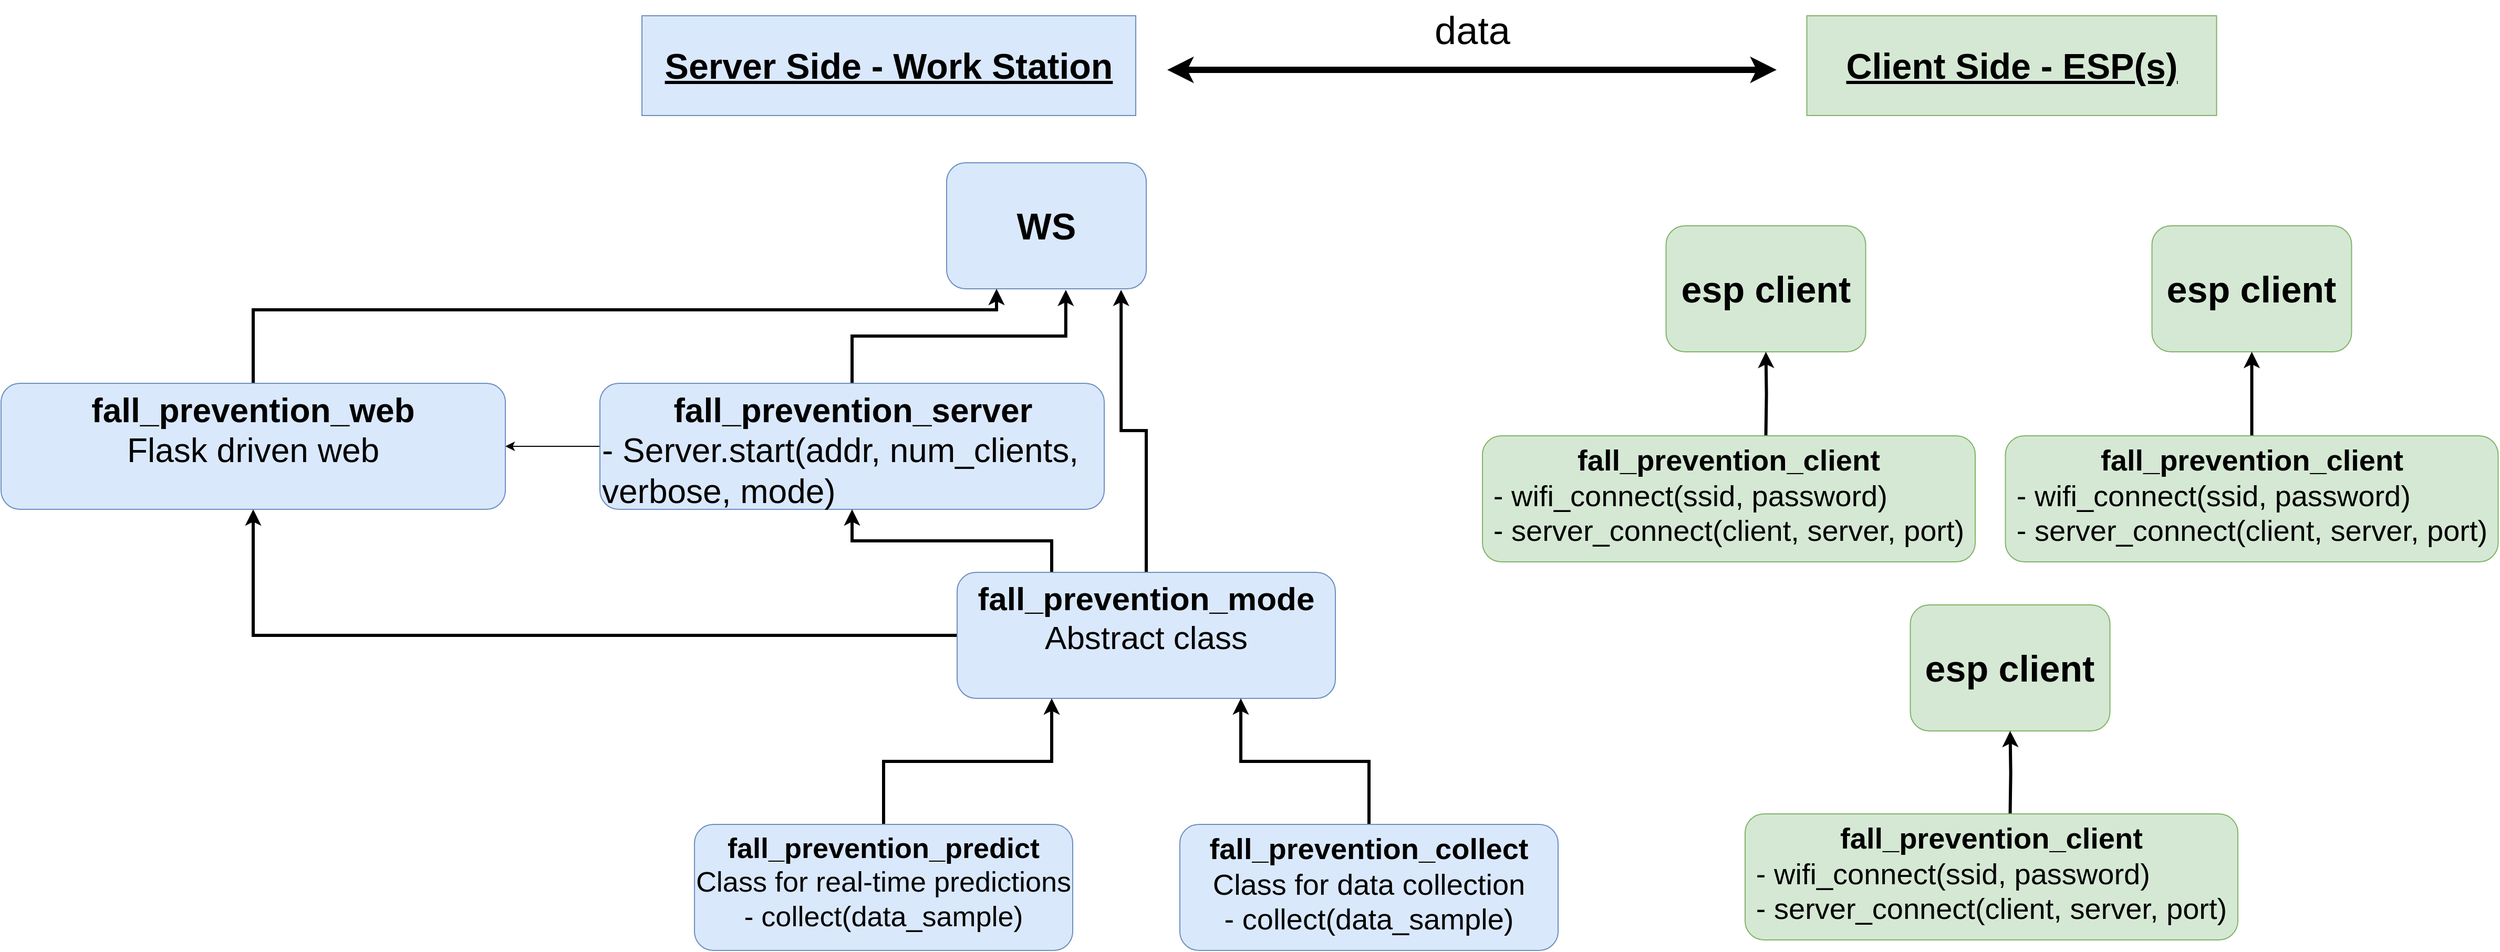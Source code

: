 <mxfile version="20.7.4" type="device"><diagram id="sDDbQa-0OSODFLkCtBIx" name="‫עמוד-1‬"><mxGraphModel dx="4834" dy="3242" grid="1" gridSize="10" guides="1" tooltips="1" connect="1" arrows="1" fold="1" page="1" pageScale="1" pageWidth="827" pageHeight="1169" math="0" shadow="0"><root><mxCell id="0"/><mxCell id="1" parent="0"/><mxCell id="hxxzDQGr7FadukZpjmse-1" value="&lt;b style=&quot;font-size: 34px;&quot;&gt;&lt;u style=&quot;font-size: 34px;&quot;&gt;&lt;font style=&quot;font-size: 34px;&quot;&gt;Server Side - Work&amp;nbsp;&lt;/font&gt;&lt;/u&gt;&lt;/b&gt;&lt;span style=&quot;font-size: 34px;&quot;&gt;&lt;b style=&quot;font-size: 34px;&quot;&gt;&lt;u style=&quot;font-size: 34px;&quot;&gt;Station&lt;/u&gt;&lt;/b&gt;&lt;/span&gt;" style="text;html=1;strokeColor=#6c8ebf;fillColor=#dae8fc;align=center;verticalAlign=middle;whiteSpace=wrap;rounded=0;fontSize=34;" parent="1" vertex="1"><mxGeometry x="-300" y="-20" width="470" height="95" as="geometry"/></mxCell><mxCell id="hxxzDQGr7FadukZpjmse-2" value="&lt;b style=&quot;font-size: 34px;&quot;&gt;&lt;u style=&quot;font-size: 34px;&quot;&gt;&lt;font style=&quot;font-size: 34px;&quot;&gt;Client Side - ESP(s)&lt;/font&gt;&lt;/u&gt;&lt;/b&gt;" style="text;html=1;strokeColor=#82b366;fillColor=#d5e8d4;align=center;verticalAlign=middle;whiteSpace=wrap;rounded=0;fontSize=34;" parent="1" vertex="1"><mxGeometry x="808.75" y="-20" width="390" height="95" as="geometry"/></mxCell><mxCell id="hxxzDQGr7FadukZpjmse-3" value="&lt;b style=&quot;font-size: 35px;&quot;&gt;esp client&lt;/b&gt;" style="rounded=1;whiteSpace=wrap;html=1;fontSize=35;fillColor=#d5e8d4;strokeColor=#82b366;verticalAlign=middle;" parent="1" vertex="1"><mxGeometry x="674.75" y="180" width="190" height="120" as="geometry"/></mxCell><mxCell id="hxxzDQGr7FadukZpjmse-5" value="&lt;b&gt;WS&lt;/b&gt;" style="rounded=1;whiteSpace=wrap;html=1;fontSize=35;fillColor=#dae8fc;strokeColor=#6c8ebf;verticalAlign=middle;align=center;" parent="1" vertex="1"><mxGeometry x="-10" y="120" width="190" height="120" as="geometry"/></mxCell><mxCell id="hxxzDQGr7FadukZpjmse-7" style="edgeStyle=orthogonalEdgeStyle;rounded=0;orthogonalLoop=1;jettySize=auto;html=1;exitX=0.5;exitY=0;exitDx=0;exitDy=0;entryX=0.5;entryY=1;entryDx=0;entryDy=0;fontSize=23;strokeWidth=3;" parent="1" target="hxxzDQGr7FadukZpjmse-3" edge="1"><mxGeometry relative="1" as="geometry"><mxPoint x="769.75" y="380" as="sourcePoint"/></mxGeometry></mxCell><mxCell id="38VP4O-HccFrOLp-CSJd-4" style="edgeStyle=orthogonalEdgeStyle;rounded=0;orthogonalLoop=1;jettySize=auto;html=1;exitX=0;exitY=0.5;exitDx=0;exitDy=0;entryX=1;entryY=0.5;entryDx=0;entryDy=0;" edge="1" parent="1" source="hxxzDQGr7FadukZpjmse-8" target="38VP4O-HccFrOLp-CSJd-1"><mxGeometry relative="1" as="geometry"/></mxCell><mxCell id="38VP4O-HccFrOLp-CSJd-12" style="edgeStyle=orthogonalEdgeStyle;rounded=0;orthogonalLoop=1;jettySize=auto;html=1;exitX=0.5;exitY=0;exitDx=0;exitDy=0;entryX=0.597;entryY=1.008;entryDx=0;entryDy=0;entryPerimeter=0;strokeWidth=3;" edge="1" parent="1" source="hxxzDQGr7FadukZpjmse-8" target="hxxzDQGr7FadukZpjmse-5"><mxGeometry relative="1" as="geometry"/></mxCell><mxCell id="hxxzDQGr7FadukZpjmse-8" value="&lt;div style=&quot;text-align: center; font-size: 32px;&quot;&gt;&lt;b&gt;&lt;font style=&quot;font-size: 32px;&quot;&gt;fall_prevention_server&lt;/font&gt;&lt;/b&gt;&lt;/div&gt;&lt;font style=&quot;font-size: 32px;&quot;&gt;&lt;div&gt;&lt;font style=&quot;font-size: 32px;&quot;&gt;- Server.start(addr, num_clients, verbose, mode)&lt;/font&gt;&lt;/div&gt;&lt;/font&gt;" style="rounded=1;whiteSpace=wrap;html=1;fontSize=23;fillColor=#dae8fc;strokeColor=#6c8ebf;verticalAlign=top;align=left;" parent="1" vertex="1"><mxGeometry x="-340" y="330" width="480" height="120" as="geometry"/></mxCell><mxCell id="38VP4O-HccFrOLp-CSJd-5" style="edgeStyle=orthogonalEdgeStyle;rounded=0;orthogonalLoop=1;jettySize=auto;html=1;exitX=0;exitY=0.5;exitDx=0;exitDy=0;strokeWidth=3;" edge="1" parent="1" source="hxxzDQGr7FadukZpjmse-9" target="38VP4O-HccFrOLp-CSJd-1"><mxGeometry relative="1" as="geometry"/></mxCell><mxCell id="38VP4O-HccFrOLp-CSJd-8" style="edgeStyle=orthogonalEdgeStyle;rounded=0;orthogonalLoop=1;jettySize=auto;html=1;exitX=0.25;exitY=0;exitDx=0;exitDy=0;strokeWidth=3;" edge="1" parent="1" source="hxxzDQGr7FadukZpjmse-9" target="hxxzDQGr7FadukZpjmse-8"><mxGeometry relative="1" as="geometry"/></mxCell><mxCell id="38VP4O-HccFrOLp-CSJd-9" style="edgeStyle=orthogonalEdgeStyle;rounded=0;orthogonalLoop=1;jettySize=auto;html=1;exitX=0.5;exitY=0;exitDx=0;exitDy=0;entryX=0.874;entryY=1.008;entryDx=0;entryDy=0;entryPerimeter=0;strokeWidth=3;" edge="1" parent="1" source="hxxzDQGr7FadukZpjmse-9" target="hxxzDQGr7FadukZpjmse-5"><mxGeometry relative="1" as="geometry"/></mxCell><mxCell id="hxxzDQGr7FadukZpjmse-9" value="&lt;font style=&quot;font-size: 31px;&quot;&gt;&lt;font style=&quot;font-size: 31px;&quot;&gt;&lt;b style=&quot;font-size: 31px;&quot;&gt;fall_prevention_mode&lt;/b&gt;&lt;br style=&quot;font-size: 31px;&quot;&gt;Abstract class&lt;br style=&quot;font-size: 31px;&quot;&gt;&lt;/font&gt;&lt;/font&gt;" style="rounded=1;whiteSpace=wrap;html=1;fontSize=31;fillColor=#dae8fc;strokeColor=#6c8ebf;verticalAlign=top;align=center;" parent="1" vertex="1"><mxGeometry y="510" width="360" height="120" as="geometry"/></mxCell><mxCell id="h6jbhDKDrRbULx4C3cv9-5" value="&lt;b&gt;&lt;font style=&quot;font-size: 35px;&quot;&gt;esp client&lt;/font&gt;&lt;/b&gt;" style="rounded=1;whiteSpace=wrap;html=1;fontSize=23;fillColor=#d5e8d4;strokeColor=#82b366;verticalAlign=middle;" parent="1" vertex="1"><mxGeometry x="1137.25" y="180" width="190" height="120" as="geometry"/></mxCell><mxCell id="h6jbhDKDrRbULx4C3cv9-6" style="edgeStyle=orthogonalEdgeStyle;rounded=0;orthogonalLoop=1;jettySize=auto;html=1;exitX=0.5;exitY=0;exitDx=0;exitDy=0;entryX=0.5;entryY=1;entryDx=0;entryDy=0;fontSize=23;strokeWidth=3;" parent="1" source="h6jbhDKDrRbULx4C3cv9-7" target="h6jbhDKDrRbULx4C3cv9-5" edge="1"><mxGeometry relative="1" as="geometry"/></mxCell><mxCell id="h6jbhDKDrRbULx4C3cv9-7" value="&lt;span style=&quot;font-size: 28px;&quot;&gt;&lt;span style=&quot;font-weight: bold; font-size: 28px;&quot;&gt;fall_prevention_client&lt;/span&gt;&lt;br style=&quot;font-size: 28px;&quot;&gt;&lt;div style=&quot;text-align: left; font-size: 28px;&quot;&gt;&lt;font style=&quot;font-size: 28px;&quot;&gt;-&lt;/font&gt;&lt;font style=&quot;font-size: 28px;&quot;&gt; wifi_connect(ssid, password)&lt;br style=&quot;font-size: 28px;&quot;&gt;&lt;/font&gt;&lt;span style=&quot;font-size: 28px;&quot;&gt;- server_connect(client, server, port)&lt;/span&gt;&lt;/div&gt;&lt;/span&gt;" style="rounded=1;whiteSpace=wrap;html=1;fontSize=28;fillColor=#d5e8d4;strokeColor=#82b366;verticalAlign=top;" parent="1" vertex="1"><mxGeometry x="997.75" y="380" width="469" height="120" as="geometry"/></mxCell><mxCell id="h6jbhDKDrRbULx4C3cv9-8" value="&lt;b&gt;&lt;font style=&quot;font-size: 35px;&quot;&gt;esp client&lt;/font&gt;&lt;/b&gt;" style="rounded=1;whiteSpace=wrap;html=1;fontSize=23;fillColor=#d5e8d4;strokeColor=#82b366;verticalAlign=middle;" parent="1" vertex="1"><mxGeometry x="907.25" y="541" width="190" height="120" as="geometry"/></mxCell><mxCell id="h6jbhDKDrRbULx4C3cv9-9" style="edgeStyle=orthogonalEdgeStyle;rounded=0;orthogonalLoop=1;jettySize=auto;html=1;exitX=0.5;exitY=0;exitDx=0;exitDy=0;entryX=0.5;entryY=1;entryDx=0;entryDy=0;fontSize=23;strokeWidth=3;" parent="1" target="h6jbhDKDrRbULx4C3cv9-8" edge="1"><mxGeometry relative="1" as="geometry"><mxPoint x="1002.25" y="741" as="sourcePoint"/></mxGeometry></mxCell><mxCell id="h6jbhDKDrRbULx4C3cv9-15" style="edgeStyle=orthogonalEdgeStyle;rounded=0;orthogonalLoop=1;jettySize=auto;html=1;exitX=0.5;exitY=0;exitDx=0;exitDy=0;entryX=0.25;entryY=1;entryDx=0;entryDy=0;fontSize=25;strokeWidth=3;" parent="1" source="h6jbhDKDrRbULx4C3cv9-12" target="hxxzDQGr7FadukZpjmse-9" edge="1"><mxGeometry relative="1" as="geometry"/></mxCell><mxCell id="h6jbhDKDrRbULx4C3cv9-12" value="&lt;font style=&quot;font-size: 27px;&quot;&gt;&lt;font style=&quot;font-size: 27px;&quot;&gt;&lt;b style=&quot;font-size: 27px;&quot;&gt;fall_prevention_predict&lt;/b&gt;&lt;br style=&quot;font-size: 27px;&quot;&gt;Class for real-time predictions&lt;br style=&quot;font-size: 27px;&quot;&gt;- collect(data_sample)&lt;br style=&quot;font-size: 27px;&quot;&gt;&lt;/font&gt;&lt;/font&gt;" style="rounded=1;whiteSpace=wrap;html=1;fontSize=27;fillColor=#dae8fc;strokeColor=#6c8ebf;verticalAlign=top;align=center;" parent="1" vertex="1"><mxGeometry x="-250" y="750" width="360" height="120" as="geometry"/></mxCell><mxCell id="h6jbhDKDrRbULx4C3cv9-16" style="edgeStyle=orthogonalEdgeStyle;rounded=0;orthogonalLoop=1;jettySize=auto;html=1;exitX=0.5;exitY=0;exitDx=0;exitDy=0;entryX=0.75;entryY=1;entryDx=0;entryDy=0;fontSize=25;strokeWidth=3;" parent="1" source="h6jbhDKDrRbULx4C3cv9-13" target="hxxzDQGr7FadukZpjmse-9" edge="1"><mxGeometry relative="1" as="geometry"/></mxCell><mxCell id="h6jbhDKDrRbULx4C3cv9-13" value="&lt;font style=&quot;font-size: 28px;&quot;&gt;&lt;font style=&quot;font-size: 28px;&quot;&gt;&lt;b style=&quot;font-size: 28px;&quot;&gt;fall_prevention_collect&lt;/b&gt;&lt;br style=&quot;font-size: 28px;&quot;&gt;Class for data collection&lt;br style=&quot;font-size: 28px;&quot;&gt;- collect(data_sample)&lt;br style=&quot;font-size: 28px;&quot;&gt;&lt;/font&gt;&lt;/font&gt;" style="rounded=1;whiteSpace=wrap;html=1;fontSize=28;fillColor=#dae8fc;strokeColor=#6c8ebf;verticalAlign=top;align=center;" parent="1" vertex="1"><mxGeometry x="212" y="750" width="360" height="120" as="geometry"/></mxCell><mxCell id="h6jbhDKDrRbULx4C3cv9-19" value="" style="endArrow=classic;startArrow=classic;html=1;rounded=0;strokeWidth=6;fontSize=29;" parent="1" edge="1"><mxGeometry width="50" height="50" relative="1" as="geometry"><mxPoint x="200" y="31.5" as="sourcePoint"/><mxPoint x="780" y="31.5" as="targetPoint"/></mxGeometry></mxCell><mxCell id="h6jbhDKDrRbULx4C3cv9-20" value="data" style="text;html=1;align=center;verticalAlign=middle;resizable=0;points=[];autosize=1;strokeColor=none;fillColor=none;fontSize=37;" parent="1" vertex="1"><mxGeometry x="440" y="-35" width="100" height="60" as="geometry"/></mxCell><mxCell id="h6jbhDKDrRbULx4C3cv9-21" value="&lt;span style=&quot;font-size: 28px;&quot;&gt;&lt;span style=&quot;font-weight: bold; font-size: 28px;&quot;&gt;fall_prevention_client&lt;/span&gt;&lt;br style=&quot;font-size: 28px;&quot;&gt;&lt;div style=&quot;text-align: left; font-size: 28px;&quot;&gt;&lt;font style=&quot;font-size: 28px;&quot;&gt;-&lt;/font&gt;&lt;font style=&quot;font-size: 28px;&quot;&gt; wifi_connect(ssid, password)&lt;br style=&quot;font-size: 28px;&quot;&gt;&lt;/font&gt;&lt;span style=&quot;font-size: 28px;&quot;&gt;- server_connect(client, server, port)&lt;/span&gt;&lt;/div&gt;&lt;/span&gt;" style="rounded=1;whiteSpace=wrap;html=1;fontSize=28;fillColor=#d5e8d4;strokeColor=#82b366;verticalAlign=top;" parent="1" vertex="1"><mxGeometry x="500" y="380" width="469" height="120" as="geometry"/></mxCell><mxCell id="h6jbhDKDrRbULx4C3cv9-22" value="&lt;span style=&quot;font-size: 28px;&quot;&gt;&lt;span style=&quot;font-weight: bold; font-size: 28px;&quot;&gt;fall_prevention_client&lt;/span&gt;&lt;br style=&quot;font-size: 28px;&quot;&gt;&lt;div style=&quot;text-align: left; font-size: 28px;&quot;&gt;&lt;font style=&quot;font-size: 28px;&quot;&gt;-&lt;/font&gt;&lt;font style=&quot;font-size: 28px;&quot;&gt; wifi_connect(ssid, password)&lt;br style=&quot;font-size: 28px;&quot;&gt;&lt;/font&gt;&lt;span style=&quot;font-size: 28px;&quot;&gt;- server_connect(client, server, port)&lt;/span&gt;&lt;/div&gt;&lt;/span&gt;" style="rounded=1;whiteSpace=wrap;html=1;fontSize=28;fillColor=#d5e8d4;strokeColor=#82b366;verticalAlign=top;" parent="1" vertex="1"><mxGeometry x="750" y="740" width="469" height="120" as="geometry"/></mxCell><mxCell id="38VP4O-HccFrOLp-CSJd-13" style="edgeStyle=orthogonalEdgeStyle;rounded=0;orthogonalLoop=1;jettySize=auto;html=1;exitX=0.5;exitY=0;exitDx=0;exitDy=0;entryX=0.25;entryY=1;entryDx=0;entryDy=0;strokeWidth=3;" edge="1" parent="1" source="38VP4O-HccFrOLp-CSJd-1" target="hxxzDQGr7FadukZpjmse-5"><mxGeometry relative="1" as="geometry"><Array as="points"><mxPoint x="-670" y="260"/><mxPoint x="37" y="260"/></Array></mxGeometry></mxCell><mxCell id="38VP4O-HccFrOLp-CSJd-1" value="&lt;div style=&quot;font-size: 32px;&quot;&gt;&lt;b&gt;&lt;font style=&quot;font-size: 32px;&quot;&gt;fall_prevention_web&lt;/font&gt;&lt;/b&gt;&lt;/div&gt;&lt;font style=&quot;font-size: 32px;&quot;&gt;Flask driven web&lt;br&gt;&lt;/font&gt;" style="rounded=1;whiteSpace=wrap;html=1;fontSize=23;fillColor=#dae8fc;strokeColor=#6c8ebf;verticalAlign=top;align=center;" vertex="1" parent="1"><mxGeometry x="-910" y="330" width="480" height="120" as="geometry"/></mxCell></root></mxGraphModel></diagram></mxfile>